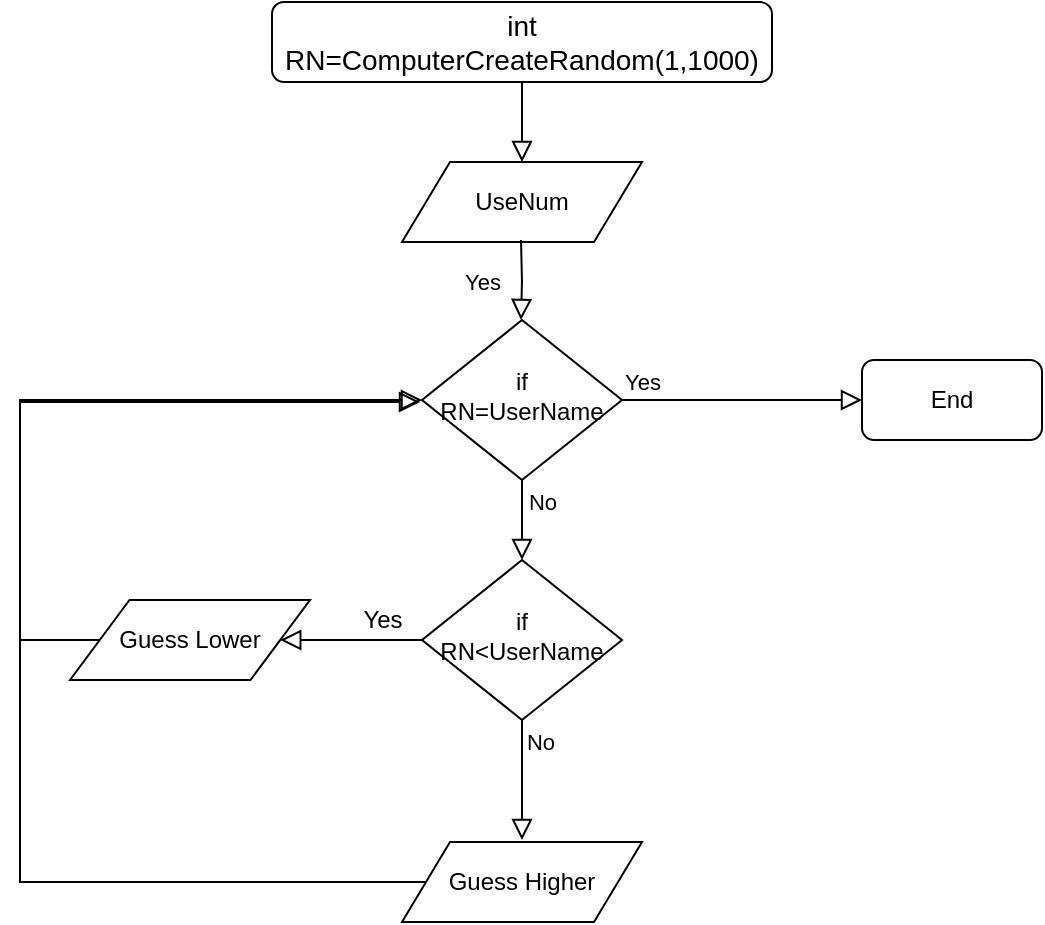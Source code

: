 <mxfile version="12.5.5" type="github" pages="2"><diagram id="C5RBs43oDa-KdzZeNtuy" name="Page-1"><mxGraphModel dx="782" dy="469" grid="1" gridSize="10" guides="1" tooltips="1" connect="1" arrows="1" fold="1" page="1" pageScale="1" pageWidth="827" pageHeight="1169" background="#FFFFFF" math="0" shadow="0"><root><mxCell id="WIyWlLk6GJQsqaUBKTNV-0"/><mxCell id="WIyWlLk6GJQsqaUBKTNV-1" parent="WIyWlLk6GJQsqaUBKTNV-0"/><mxCell id="WIyWlLk6GJQsqaUBKTNV-2" value="" style="rounded=0;html=1;jettySize=auto;orthogonalLoop=1;fontSize=11;endArrow=block;endFill=0;endSize=8;strokeWidth=1;shadow=0;labelBackgroundColor=none;edgeStyle=orthogonalEdgeStyle;" parent="WIyWlLk6GJQsqaUBKTNV-1" source="WIyWlLk6GJQsqaUBKTNV-3" edge="1"><mxGeometry relative="1" as="geometry"><mxPoint x="291" y="160" as="targetPoint"/></mxGeometry></mxCell><mxCell id="WIyWlLk6GJQsqaUBKTNV-3" value="&lt;span style=&quot;font-size: 14px&quot;&gt;int RN=ComputerCreateRandom(1,1000)&lt;/span&gt;" style="rounded=1;whiteSpace=wrap;html=1;fontSize=12;glass=0;strokeWidth=1;shadow=0;" parent="WIyWlLk6GJQsqaUBKTNV-1" vertex="1"><mxGeometry x="166" y="80" width="250" height="40" as="geometry"/></mxCell><mxCell id="WIyWlLk6GJQsqaUBKTNV-4" value="Yes" style="rounded=0;html=1;jettySize=auto;orthogonalLoop=1;fontSize=11;endArrow=block;endFill=0;endSize=8;strokeWidth=1;shadow=0;labelBackgroundColor=none;edgeStyle=orthogonalEdgeStyle;" parent="WIyWlLk6GJQsqaUBKTNV-1" source="WIyWlLk6GJQsqaUBKTNV-6" target="WIyWlLk6GJQsqaUBKTNV-10" edge="1"><mxGeometry x="-1" y="77" relative="1" as="geometry"><mxPoint x="-17" y="-49" as="offset"/></mxGeometry></mxCell><mxCell id="WIyWlLk6GJQsqaUBKTNV-5" value="No" style="edgeStyle=orthogonalEdgeStyle;rounded=0;html=1;jettySize=auto;orthogonalLoop=1;fontSize=11;endArrow=block;endFill=0;endSize=8;strokeWidth=1;shadow=0;labelBackgroundColor=none;exitX=1;exitY=0.5;exitDx=0;exitDy=0;" parent="WIyWlLk6GJQsqaUBKTNV-1" source="WIyWlLk6GJQsqaUBKTNV-6" edge="1"><mxGeometry x="-1" y="-65" relative="1" as="geometry"><mxPoint x="-40" y="-14" as="offset"/><mxPoint x="174" y="279" as="sourcePoint"/><mxPoint x="461" y="279" as="targetPoint"/></mxGeometry></mxCell><mxCell id="WIyWlLk6GJQsqaUBKTNV-6" value="if RN=UserName" style="rhombus;whiteSpace=wrap;html=1;shadow=0;fontFamily=Helvetica;fontSize=12;align=center;strokeWidth=1;spacing=6;spacingTop=-4;" parent="WIyWlLk6GJQsqaUBKTNV-1" vertex="1"><mxGeometry x="241" y="239" width="100" height="80" as="geometry"/></mxCell><mxCell id="WIyWlLk6GJQsqaUBKTNV-7" value="End" style="rounded=1;whiteSpace=wrap;html=1;fontSize=12;glass=0;strokeWidth=1;shadow=0;" parent="WIyWlLk6GJQsqaUBKTNV-1" vertex="1"><mxGeometry x="461" y="259" width="90" height="40" as="geometry"/></mxCell><mxCell id="WIyWlLk6GJQsqaUBKTNV-8" value="No" style="rounded=0;html=1;jettySize=auto;orthogonalLoop=1;fontSize=11;endArrow=block;endFill=0;endSize=8;strokeWidth=1;shadow=0;labelBackgroundColor=none;edgeStyle=orthogonalEdgeStyle;" parent="WIyWlLk6GJQsqaUBKTNV-1" source="WIyWlLk6GJQsqaUBKTNV-10" edge="1"><mxGeometry x="-0.633" y="9" relative="1" as="geometry"><mxPoint as="offset"/><mxPoint x="291" y="499" as="targetPoint"/></mxGeometry></mxCell><mxCell id="udBf-F62MFnrVDlAWOee-6" style="edgeStyle=orthogonalEdgeStyle;rounded=0;orthogonalLoop=1;jettySize=auto;html=1;exitX=0;exitY=0.5;exitDx=0;exitDy=0;entryX=1;entryY=0.5;entryDx=0;entryDy=0;shadow=0;labelBackgroundColor=none;endArrow=block;endFill=0;endSize=8;strokeWidth=1;" edge="1" parent="WIyWlLk6GJQsqaUBKTNV-1" source="WIyWlLk6GJQsqaUBKTNV-10" target="udBf-F62MFnrVDlAWOee-3"><mxGeometry relative="1" as="geometry"/></mxCell><mxCell id="WIyWlLk6GJQsqaUBKTNV-10" value="if RN&amp;lt;UserName" style="rhombus;whiteSpace=wrap;html=1;shadow=0;fontFamily=Helvetica;fontSize=12;align=center;strokeWidth=1;spacing=6;spacingTop=-4;" parent="WIyWlLk6GJQsqaUBKTNV-1" vertex="1"><mxGeometry x="241" y="359" width="100" height="80" as="geometry"/></mxCell><mxCell id="udBf-F62MFnrVDlAWOee-0" value="UseNum" style="shape=parallelogram;perimeter=parallelogramPerimeter;whiteSpace=wrap;html=1;" vertex="1" parent="WIyWlLk6GJQsqaUBKTNV-1"><mxGeometry x="231" y="160" width="120" height="40" as="geometry"/></mxCell><mxCell id="udBf-F62MFnrVDlAWOee-1" value="Yes" style="rounded=0;html=1;jettySize=auto;orthogonalLoop=1;fontSize=11;endArrow=block;endFill=0;endSize=8;strokeWidth=1;shadow=0;labelBackgroundColor=none;edgeStyle=orthogonalEdgeStyle;" edge="1" parent="WIyWlLk6GJQsqaUBKTNV-1"><mxGeometry y="20" relative="1" as="geometry"><mxPoint as="offset"/><mxPoint x="290.5" y="199" as="sourcePoint"/><mxPoint x="290.5" y="239" as="targetPoint"/></mxGeometry></mxCell><mxCell id="udBf-F62MFnrVDlAWOee-2" value="Yes" style="text;html=1;align=center;verticalAlign=middle;resizable=0;points=[];autosize=1;" vertex="1" parent="WIyWlLk6GJQsqaUBKTNV-1"><mxGeometry x="206" y="379" width="30" height="20" as="geometry"/></mxCell><mxCell id="udBf-F62MFnrVDlAWOee-10" style="edgeStyle=orthogonalEdgeStyle;rounded=0;orthogonalLoop=1;jettySize=auto;html=1;exitX=0;exitY=0.5;exitDx=0;exitDy=0;entryX=0;entryY=0.5;entryDx=0;entryDy=0;shadow=0;labelBackgroundColor=none;endArrow=block;endFill=0;endSize=8;strokeWidth=1;" edge="1" parent="WIyWlLk6GJQsqaUBKTNV-1" source="udBf-F62MFnrVDlAWOee-3" target="WIyWlLk6GJQsqaUBKTNV-6"><mxGeometry relative="1" as="geometry"><Array as="points"><mxPoint x="40" y="399"/><mxPoint x="40" y="279"/></Array></mxGeometry></mxCell><mxCell id="udBf-F62MFnrVDlAWOee-3" value="Guess Lower" style="shape=parallelogram;perimeter=parallelogramPerimeter;whiteSpace=wrap;html=1;size=0.248;" vertex="1" parent="WIyWlLk6GJQsqaUBKTNV-1"><mxGeometry x="65" y="379" width="120" height="40" as="geometry"/></mxCell><mxCell id="udBf-F62MFnrVDlAWOee-11" style="edgeStyle=orthogonalEdgeStyle;rounded=0;orthogonalLoop=1;jettySize=auto;html=1;exitX=0;exitY=0.5;exitDx=0;exitDy=0;shadow=0;labelBackgroundColor=none;endArrow=block;endFill=0;endSize=8;strokeWidth=1;" edge="1" parent="WIyWlLk6GJQsqaUBKTNV-1" source="udBf-F62MFnrVDlAWOee-4"><mxGeometry relative="1" as="geometry"><mxPoint x="240" y="280" as="targetPoint"/><Array as="points"><mxPoint x="40" y="520"/><mxPoint x="40" y="280"/></Array></mxGeometry></mxCell><mxCell id="udBf-F62MFnrVDlAWOee-4" value="Guess Higher" style="shape=parallelogram;perimeter=parallelogramPerimeter;whiteSpace=wrap;html=1;" vertex="1" parent="WIyWlLk6GJQsqaUBKTNV-1"><mxGeometry x="231" y="500" width="120" height="40" as="geometry"/></mxCell></root></mxGraphModel></diagram><diagram id="v28GmHOE2KEETDNmLjA_" name="Page-2"><mxGraphModel dx="782" dy="469" grid="1" gridSize="10" guides="1" tooltips="1" connect="1" arrows="1" fold="1" page="1" pageScale="1" pageWidth="827" pageHeight="1169" math="0" shadow="0"><root><mxCell id="xnt3iBkKxQiHyXGFdpyc-0"/><mxCell id="xnt3iBkKxQiHyXGFdpyc-1" parent="xnt3iBkKxQiHyXGFdpyc-0"/></root></mxGraphModel></diagram></mxfile>